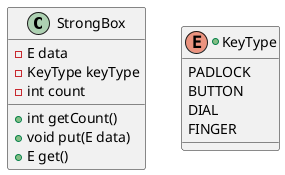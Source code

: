 @startuml
'https://plantuml.com/class-diagram

class StrongBox{
    - E data
    - KeyType keyType
    - int count

    + int getCount()
    + void put(E data)
    + E get()
}
+enum KeyType {
    PADLOCK
    BUTTON
    DIAL
    FINGER
}

@enduml